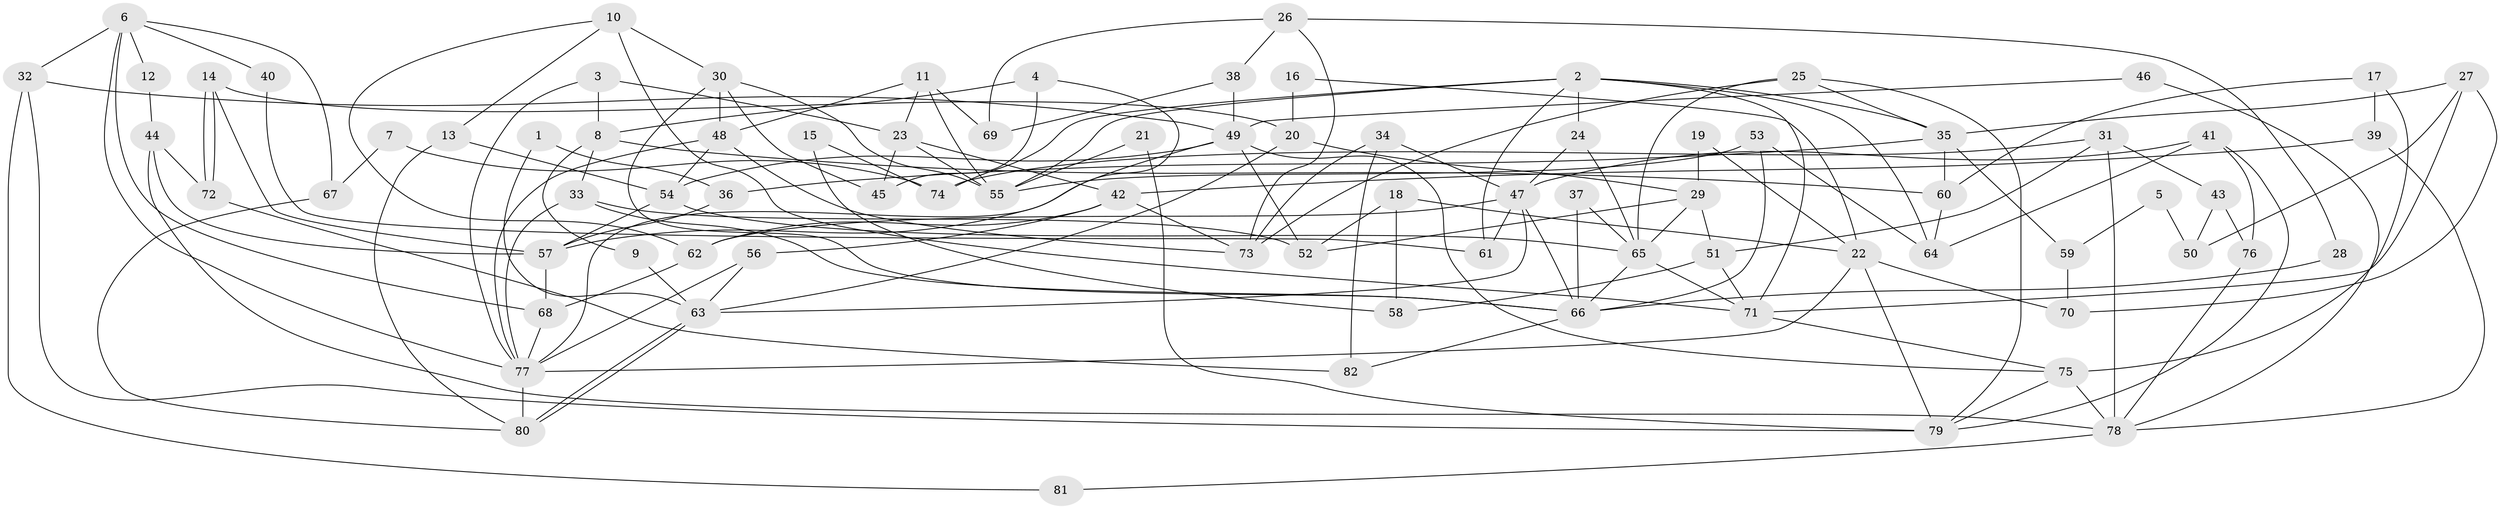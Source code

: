 // Generated by graph-tools (version 1.1) at 2025/02/03/09/25 03:02:13]
// undirected, 82 vertices, 164 edges
graph export_dot {
graph [start="1"]
  node [color=gray90,style=filled];
  1;
  2;
  3;
  4;
  5;
  6;
  7;
  8;
  9;
  10;
  11;
  12;
  13;
  14;
  15;
  16;
  17;
  18;
  19;
  20;
  21;
  22;
  23;
  24;
  25;
  26;
  27;
  28;
  29;
  30;
  31;
  32;
  33;
  34;
  35;
  36;
  37;
  38;
  39;
  40;
  41;
  42;
  43;
  44;
  45;
  46;
  47;
  48;
  49;
  50;
  51;
  52;
  53;
  54;
  55;
  56;
  57;
  58;
  59;
  60;
  61;
  62;
  63;
  64;
  65;
  66;
  67;
  68;
  69;
  70;
  71;
  72;
  73;
  74;
  75;
  76;
  77;
  78;
  79;
  80;
  81;
  82;
  1 -- 36;
  1 -- 63;
  2 -- 35;
  2 -- 64;
  2 -- 24;
  2 -- 55;
  2 -- 61;
  2 -- 71;
  2 -- 74;
  3 -- 23;
  3 -- 77;
  3 -- 8;
  4 -- 8;
  4 -- 45;
  4 -- 77;
  5 -- 50;
  5 -- 59;
  6 -- 77;
  6 -- 68;
  6 -- 12;
  6 -- 32;
  6 -- 40;
  6 -- 67;
  7 -- 67;
  7 -- 74;
  8 -- 33;
  8 -- 9;
  8 -- 60;
  9 -- 63;
  10 -- 62;
  10 -- 30;
  10 -- 13;
  10 -- 71;
  11 -- 55;
  11 -- 48;
  11 -- 23;
  11 -- 69;
  12 -- 44;
  13 -- 80;
  13 -- 54;
  14 -- 72;
  14 -- 72;
  14 -- 57;
  14 -- 20;
  15 -- 74;
  15 -- 58;
  16 -- 22;
  16 -- 20;
  17 -- 75;
  17 -- 60;
  17 -- 39;
  18 -- 22;
  18 -- 52;
  18 -- 58;
  19 -- 29;
  19 -- 22;
  20 -- 63;
  20 -- 29;
  21 -- 55;
  21 -- 79;
  22 -- 77;
  22 -- 79;
  22 -- 70;
  23 -- 42;
  23 -- 45;
  23 -- 55;
  24 -- 65;
  24 -- 47;
  25 -- 73;
  25 -- 65;
  25 -- 35;
  25 -- 79;
  26 -- 69;
  26 -- 73;
  26 -- 28;
  26 -- 38;
  27 -- 71;
  27 -- 35;
  27 -- 50;
  27 -- 70;
  28 -- 66;
  29 -- 52;
  29 -- 51;
  29 -- 65;
  30 -- 55;
  30 -- 48;
  30 -- 45;
  30 -- 66;
  31 -- 51;
  31 -- 78;
  31 -- 43;
  31 -- 74;
  32 -- 79;
  32 -- 49;
  32 -- 81;
  33 -- 66;
  33 -- 77;
  33 -- 52;
  34 -- 73;
  34 -- 47;
  34 -- 82;
  35 -- 60;
  35 -- 36;
  35 -- 59;
  36 -- 57;
  37 -- 66;
  37 -- 65;
  38 -- 49;
  38 -- 69;
  39 -- 78;
  39 -- 42;
  40 -- 61;
  41 -- 47;
  41 -- 79;
  41 -- 64;
  41 -- 76;
  42 -- 62;
  42 -- 56;
  42 -- 73;
  43 -- 76;
  43 -- 50;
  44 -- 72;
  44 -- 57;
  44 -- 78;
  46 -- 49;
  46 -- 78;
  47 -- 66;
  47 -- 61;
  47 -- 62;
  47 -- 63;
  48 -- 54;
  48 -- 77;
  48 -- 73;
  49 -- 54;
  49 -- 52;
  49 -- 57;
  49 -- 75;
  51 -- 71;
  51 -- 58;
  53 -- 66;
  53 -- 55;
  53 -- 64;
  54 -- 65;
  54 -- 57;
  56 -- 63;
  56 -- 77;
  57 -- 68;
  59 -- 70;
  60 -- 64;
  62 -- 68;
  63 -- 80;
  63 -- 80;
  65 -- 71;
  65 -- 66;
  66 -- 82;
  67 -- 80;
  68 -- 77;
  71 -- 75;
  72 -- 82;
  75 -- 78;
  75 -- 79;
  76 -- 78;
  77 -- 80;
  78 -- 81;
}
